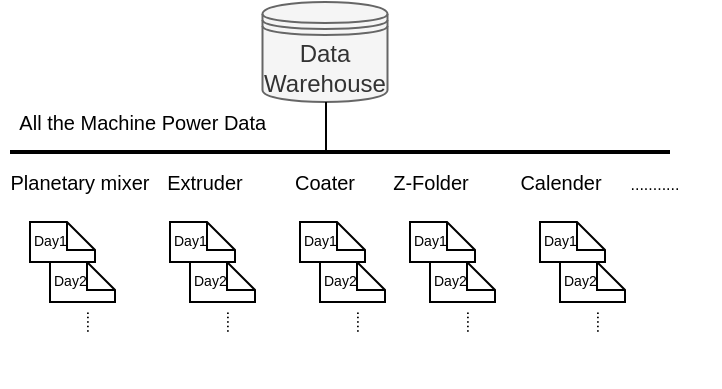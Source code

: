 <mxfile version="12.8.8" type="github">
  <diagram id="1Im3KlK5a-fqZDYA9Dqj" name="Page-1">
    <mxGraphModel dx="724" dy="537" grid="1" gridSize="10" guides="1" tooltips="1" connect="1" arrows="1" fold="1" page="1" pageScale="1" pageWidth="827" pageHeight="1169" math="0" shadow="0">
      <root>
        <mxCell id="0" />
        <mxCell id="1" parent="0" />
        <mxCell id="hU9EMZwozgbWL7tR4kAy-1" value="&lt;font style=&quot;font-size: 12px&quot;&gt;Data Warehouse&lt;/font&gt;" style="shape=datastore;whiteSpace=wrap;html=1;fillColor=#f5f5f5;strokeColor=#666666;fontColor=#333333;" parent="1" vertex="1">
          <mxGeometry x="276.25" y="170" width="62.5" height="50" as="geometry" />
        </mxCell>
        <mxCell id="hU9EMZwozgbWL7tR4kAy-4" value="" style="line;strokeWidth=2;html=1;" parent="1" vertex="1">
          <mxGeometry x="150" y="240" width="330" height="10" as="geometry" />
        </mxCell>
        <mxCell id="hU9EMZwozgbWL7tR4kAy-7" value="&lt;font style=&quot;font-size: 10px&quot;&gt;Planetary mixer&lt;/font&gt;" style="text;html=1;strokeColor=none;fillColor=none;align=center;verticalAlign=middle;whiteSpace=wrap;rounded=0;" parent="1" vertex="1">
          <mxGeometry x="145" y="250" width="80" height="20" as="geometry" />
        </mxCell>
        <mxCell id="hU9EMZwozgbWL7tR4kAy-8" value="&lt;font style=&quot;font-size: 10px&quot;&gt;Extruder&lt;/font&gt;" style="text;html=1;strokeColor=none;fillColor=none;align=center;verticalAlign=middle;whiteSpace=wrap;rounded=0;" parent="1" vertex="1">
          <mxGeometry x="215" y="250" width="65" height="20" as="geometry" />
        </mxCell>
        <mxCell id="v0OCro6Ifw9SWb6VOsAM-2" value="" style="edgeStyle=orthogonalEdgeStyle;rounded=0;orthogonalLoop=1;jettySize=auto;html=1;endArrow=none;endFill=0;exitX=0.474;exitY=0.5;exitDx=0;exitDy=0;exitPerimeter=0;" edge="1" parent="1" source="hU9EMZwozgbWL7tR4kAy-4" target="hU9EMZwozgbWL7tR4kAy-1">
          <mxGeometry relative="1" as="geometry">
            <mxPoint x="308" y="240" as="sourcePoint" />
            <Array as="points">
              <mxPoint x="308" y="245" />
            </Array>
          </mxGeometry>
        </mxCell>
        <mxCell id="hU9EMZwozgbWL7tR4kAy-9" value="&lt;font style=&quot;font-size: 10px&quot;&gt;Coater&lt;/font&gt;" style="text;html=1;strokeColor=none;fillColor=none;align=center;verticalAlign=middle;whiteSpace=wrap;rounded=0;" parent="1" vertex="1">
          <mxGeometry x="275" y="250" width="65" height="20" as="geometry" />
        </mxCell>
        <mxCell id="hU9EMZwozgbWL7tR4kAy-10" value="&lt;font style=&quot;font-size: 10px&quot;&gt;Z-Folder&lt;/font&gt;" style="text;html=1;strokeColor=none;fillColor=none;align=center;verticalAlign=middle;whiteSpace=wrap;rounded=0;" parent="1" vertex="1">
          <mxGeometry x="327.5" y="250" width="65" height="20" as="geometry" />
        </mxCell>
        <mxCell id="hU9EMZwozgbWL7tR4kAy-11" value="&lt;font style=&quot;font-size: 10px&quot;&gt;Calender&lt;/font&gt;" style="text;html=1;strokeColor=none;fillColor=none;align=center;verticalAlign=middle;whiteSpace=wrap;rounded=0;" parent="1" vertex="1">
          <mxGeometry x="392.5" y="250" width="65" height="20" as="geometry" />
        </mxCell>
        <mxCell id="hU9EMZwozgbWL7tR4kAy-13" value="&lt;font style=&quot;font-size: 7px&quot;&gt;Day1&lt;/font&gt;" style="shape=note;whiteSpace=wrap;html=1;size=14;verticalAlign=top;align=left;spacingTop=-6;" parent="1" vertex="1">
          <mxGeometry x="160" y="280" width="32.5" height="20" as="geometry" />
        </mxCell>
        <mxCell id="hU9EMZwozgbWL7tR4kAy-14" value="&lt;span style=&quot;font-size: 8px&quot;&gt;...........&lt;/span&gt;" style="text;html=1;strokeColor=none;fillColor=none;align=center;verticalAlign=middle;whiteSpace=wrap;rounded=0;" parent="1" vertex="1">
          <mxGeometry x="440" y="250" width="65" height="20" as="geometry" />
        </mxCell>
        <mxCell id="hU9EMZwozgbWL7tR4kAy-16" value="&lt;font style=&quot;font-size: 7px&quot;&gt;Day2&lt;/font&gt;" style="shape=note;whiteSpace=wrap;html=1;size=14;verticalAlign=top;align=left;spacingTop=-6;" parent="1" vertex="1">
          <mxGeometry x="170" y="300" width="32.5" height="20" as="geometry" />
        </mxCell>
        <mxCell id="hU9EMZwozgbWL7tR4kAy-17" value="&lt;span style=&quot;font-size: 8px&quot;&gt;.....&lt;/span&gt;" style="text;html=1;strokeColor=none;fillColor=none;align=center;verticalAlign=middle;whiteSpace=wrap;rounded=0;rotation=90;" parent="1" vertex="1">
          <mxGeometry x="160" y="320" width="65" height="20" as="geometry" />
        </mxCell>
        <mxCell id="hU9EMZwozgbWL7tR4kAy-18" value="&lt;font style=&quot;font-size: 7px&quot;&gt;Day1&lt;/font&gt;" style="shape=note;whiteSpace=wrap;html=1;size=14;verticalAlign=top;align=left;spacingTop=-6;" parent="1" vertex="1">
          <mxGeometry x="230" y="280" width="32.5" height="20" as="geometry" />
        </mxCell>
        <mxCell id="hU9EMZwozgbWL7tR4kAy-19" value="&lt;font style=&quot;font-size: 7px&quot;&gt;Day2&lt;/font&gt;" style="shape=note;whiteSpace=wrap;html=1;size=14;verticalAlign=top;align=left;spacingTop=-6;" parent="1" vertex="1">
          <mxGeometry x="240" y="300" width="32.5" height="20" as="geometry" />
        </mxCell>
        <mxCell id="hU9EMZwozgbWL7tR4kAy-21" value="&lt;font style=&quot;font-size: 7px&quot;&gt;Day1&lt;/font&gt;" style="shape=note;whiteSpace=wrap;html=1;size=14;verticalAlign=top;align=left;spacingTop=-6;" parent="1" vertex="1">
          <mxGeometry x="295" y="280" width="32.5" height="20" as="geometry" />
        </mxCell>
        <mxCell id="hU9EMZwozgbWL7tR4kAy-22" value="&lt;font style=&quot;font-size: 7px&quot;&gt;Day2&lt;/font&gt;" style="shape=note;whiteSpace=wrap;html=1;size=14;verticalAlign=top;align=left;spacingTop=-6;" parent="1" vertex="1">
          <mxGeometry x="305" y="300" width="32.5" height="20" as="geometry" />
        </mxCell>
        <mxCell id="hU9EMZwozgbWL7tR4kAy-24" value="&lt;font style=&quot;font-size: 7px&quot;&gt;Day1&lt;/font&gt;" style="shape=note;whiteSpace=wrap;html=1;size=14;verticalAlign=top;align=left;spacingTop=-6;" parent="1" vertex="1">
          <mxGeometry x="350" y="280" width="32.5" height="20" as="geometry" />
        </mxCell>
        <mxCell id="hU9EMZwozgbWL7tR4kAy-25" value="&lt;font style=&quot;font-size: 7px&quot;&gt;Day2&lt;/font&gt;" style="shape=note;whiteSpace=wrap;html=1;size=14;verticalAlign=top;align=left;spacingTop=-6;" parent="1" vertex="1">
          <mxGeometry x="360" y="300" width="32.5" height="20" as="geometry" />
        </mxCell>
        <mxCell id="hU9EMZwozgbWL7tR4kAy-27" value="&lt;font style=&quot;font-size: 7px&quot;&gt;Day1&lt;/font&gt;" style="shape=note;whiteSpace=wrap;html=1;size=14;verticalAlign=top;align=left;spacingTop=-6;" parent="1" vertex="1">
          <mxGeometry x="415" y="280" width="32.5" height="20" as="geometry" />
        </mxCell>
        <mxCell id="hU9EMZwozgbWL7tR4kAy-28" value="&lt;font style=&quot;font-size: 7px&quot;&gt;Day2&lt;/font&gt;" style="shape=note;whiteSpace=wrap;html=1;size=14;verticalAlign=top;align=left;spacingTop=-6;" parent="1" vertex="1">
          <mxGeometry x="425" y="300" width="32.5" height="20" as="geometry" />
        </mxCell>
        <mxCell id="hU9EMZwozgbWL7tR4kAy-31" value="&lt;font style=&quot;font-size: 10px&quot;&gt;&amp;nbsp;All the Machine Power Data&lt;/font&gt;" style="text;html=1;strokeColor=none;fillColor=none;align=center;verticalAlign=middle;whiteSpace=wrap;rounded=0;" parent="1" vertex="1">
          <mxGeometry x="150" y="220" width="130" height="20" as="geometry" />
        </mxCell>
        <mxCell id="hU9EMZwozgbWL7tR4kAy-42" value="&lt;span style=&quot;font-size: 8px&quot;&gt;.....&lt;/span&gt;" style="text;html=1;strokeColor=none;fillColor=none;align=center;verticalAlign=middle;whiteSpace=wrap;rounded=0;rotation=90;" parent="1" vertex="1">
          <mxGeometry x="230" y="320" width="65" height="20" as="geometry" />
        </mxCell>
        <mxCell id="hU9EMZwozgbWL7tR4kAy-43" value="&lt;span style=&quot;font-size: 8px&quot;&gt;.....&lt;/span&gt;" style="text;html=1;strokeColor=none;fillColor=none;align=center;verticalAlign=middle;whiteSpace=wrap;rounded=0;rotation=90;" parent="1" vertex="1">
          <mxGeometry x="295" y="320" width="65" height="20" as="geometry" />
        </mxCell>
        <mxCell id="hU9EMZwozgbWL7tR4kAy-44" value="&lt;span style=&quot;font-size: 8px&quot;&gt;.....&lt;/span&gt;" style="text;html=1;strokeColor=none;fillColor=none;align=center;verticalAlign=middle;whiteSpace=wrap;rounded=0;rotation=90;" parent="1" vertex="1">
          <mxGeometry x="350" y="320" width="65" height="20" as="geometry" />
        </mxCell>
        <mxCell id="hU9EMZwozgbWL7tR4kAy-45" value="&lt;span style=&quot;font-size: 8px&quot;&gt;.....&lt;/span&gt;" style="text;html=1;strokeColor=none;fillColor=none;align=center;verticalAlign=middle;whiteSpace=wrap;rounded=0;rotation=90;" parent="1" vertex="1">
          <mxGeometry x="415" y="320" width="65" height="20" as="geometry" />
        </mxCell>
      </root>
    </mxGraphModel>
  </diagram>
</mxfile>
